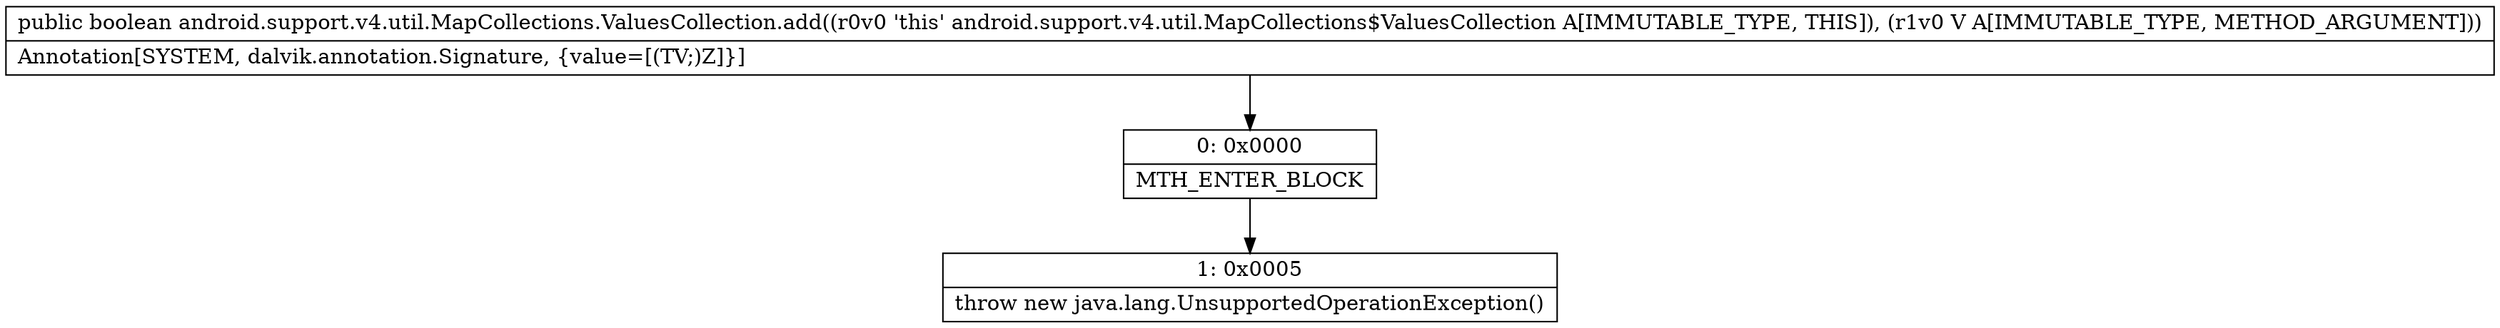 digraph "CFG forandroid.support.v4.util.MapCollections.ValuesCollection.add(Ljava\/lang\/Object;)Z" {
Node_0 [shape=record,label="{0\:\ 0x0000|MTH_ENTER_BLOCK\l}"];
Node_1 [shape=record,label="{1\:\ 0x0005|throw new java.lang.UnsupportedOperationException()\l}"];
MethodNode[shape=record,label="{public boolean android.support.v4.util.MapCollections.ValuesCollection.add((r0v0 'this' android.support.v4.util.MapCollections$ValuesCollection A[IMMUTABLE_TYPE, THIS]), (r1v0 V A[IMMUTABLE_TYPE, METHOD_ARGUMENT]))  | Annotation[SYSTEM, dalvik.annotation.Signature, \{value=[(TV;)Z]\}]\l}"];
MethodNode -> Node_0;
Node_0 -> Node_1;
}

